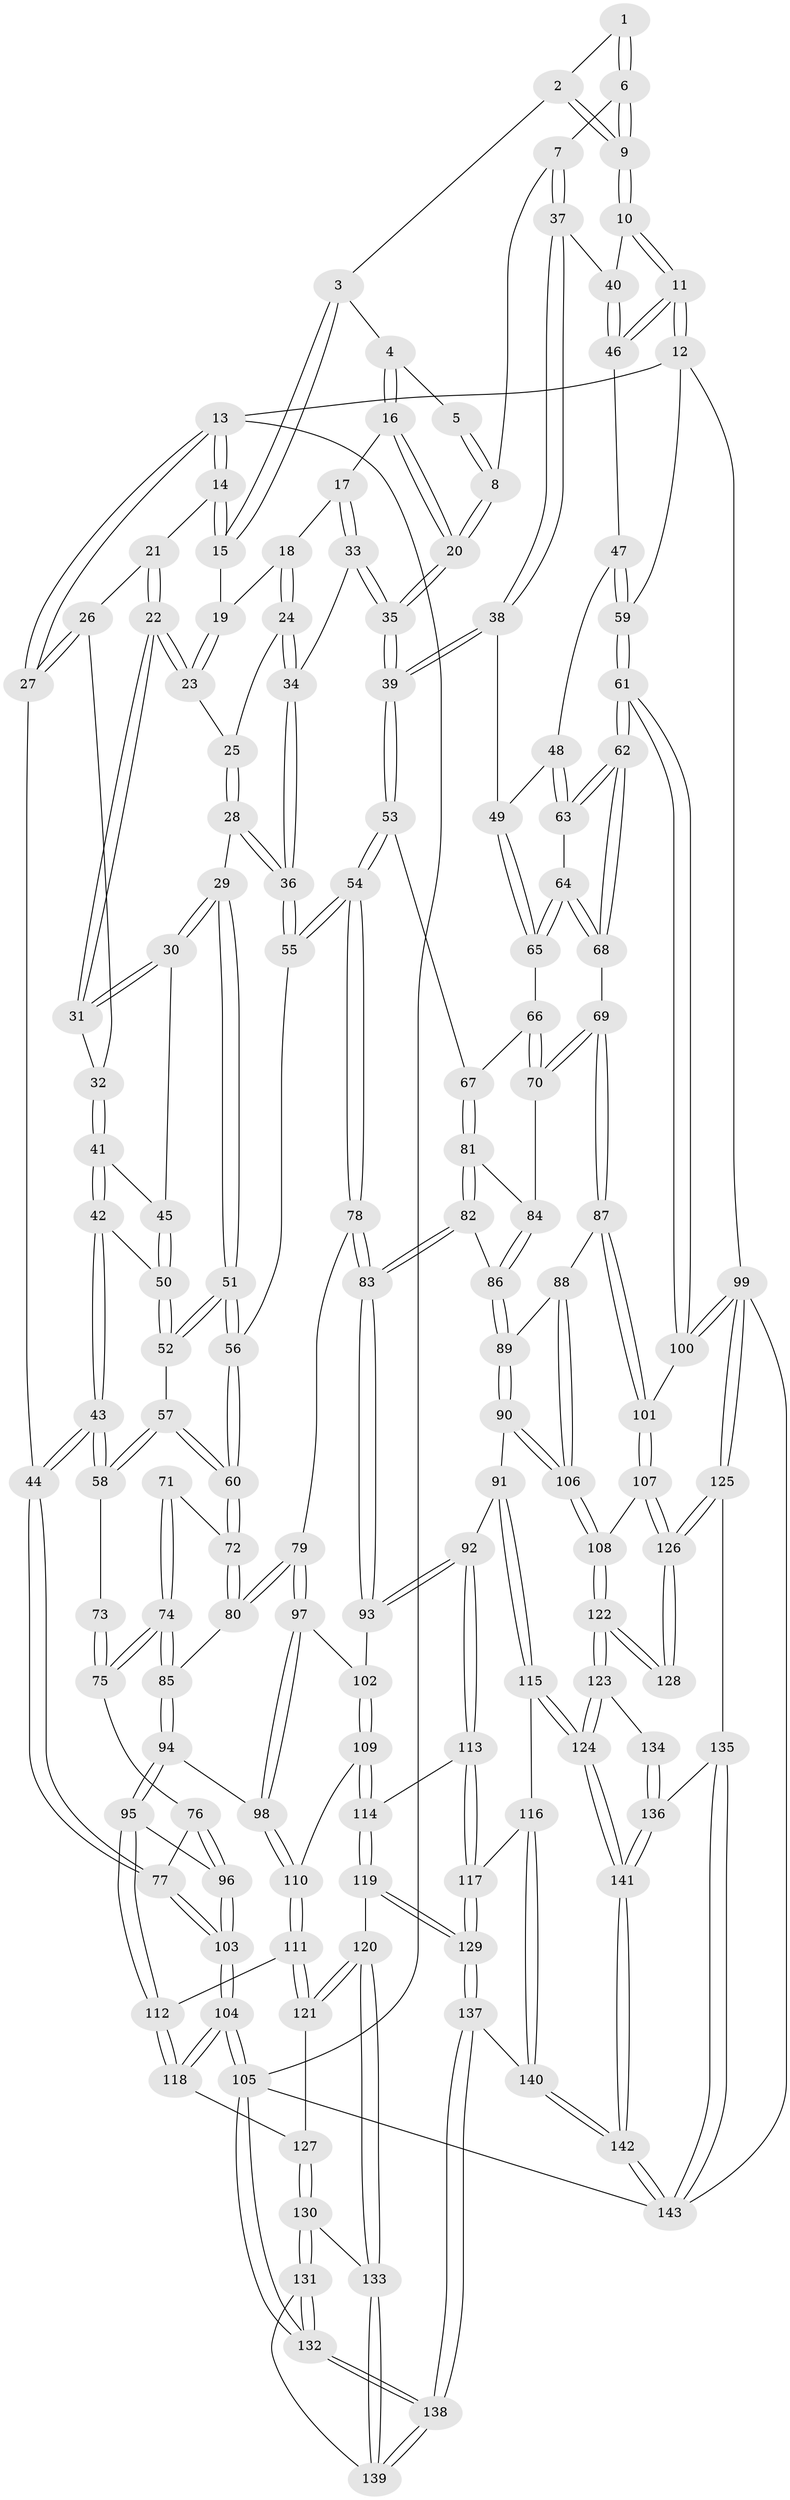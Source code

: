 // Generated by graph-tools (version 1.1) at 2025/51/03/09/25 03:51:10]
// undirected, 143 vertices, 354 edges
graph export_dot {
graph [start="1"]
  node [color=gray90,style=filled];
  1 [pos="+0.7403099890298808+0.02119204343854819"];
  2 [pos="+0.783964588845281+0"];
  3 [pos="+0.5319539102152095+0"];
  4 [pos="+0.5543534766270717+0"];
  5 [pos="+0.6676341735532363+0.005142610648118175"];
  6 [pos="+0.752170495910438+0.07833579452040972"];
  7 [pos="+0.7498988811261662+0.09576505536266781"];
  8 [pos="+0.6985149090425089+0.08830231275923192"];
  9 [pos="+1+0"];
  10 [pos="+1+0"];
  11 [pos="+1+0"];
  12 [pos="+1+0"];
  13 [pos="+0+0"];
  14 [pos="+0.06809072135667414+0"];
  15 [pos="+0.3712836704055256+0"];
  16 [pos="+0.571337056586405+0.07592549259009194"];
  17 [pos="+0.5098702725691273+0.10283544213011084"];
  18 [pos="+0.3906373195448687+0"];
  19 [pos="+0.37034574981129276+0"];
  20 [pos="+0.6049193090724211+0.11499450983127973"];
  21 [pos="+0.1277547233246838+0"];
  22 [pos="+0.1966731378338142+0.10511020103457837"];
  23 [pos="+0.2685870887012911+0.09489808898323766"];
  24 [pos="+0.38894786151991084+0.09147109827569135"];
  25 [pos="+0.2716124187904457+0.09744805829383583"];
  26 [pos="+0.08034563595893998+0.10869703945336828"];
  27 [pos="+0+0.2790004041392951"];
  28 [pos="+0.30561544584437644+0.16627727230247072"];
  29 [pos="+0.2516990813359628+0.2060599952872916"];
  30 [pos="+0.20404636861863565+0.17541034237669048"];
  31 [pos="+0.18896538629540835+0.14669678144300255"];
  32 [pos="+0.1224820340743928+0.16449834632565627"];
  33 [pos="+0.441156024483252+0.16106156438436067"];
  34 [pos="+0.4066579200446018+0.16230175334188002"];
  35 [pos="+0.6078206187939572+0.2683935212717722"];
  36 [pos="+0.39994449822566996+0.17029679714012338"];
  37 [pos="+0.7794558019040586+0.1303469360870804"];
  38 [pos="+0.6306459726950809+0.26701367644709034"];
  39 [pos="+0.6109757088864775+0.27576091016303106"];
  40 [pos="+0.7954106177974021+0.13571221989730953"];
  41 [pos="+0.09912717267620107+0.1995746583102786"];
  42 [pos="+0.09582389568716239+0.20275076818861362"];
  43 [pos="+0+0.3144244273018857"];
  44 [pos="+0+0.31971204297451145"];
  45 [pos="+0.172871342800838+0.21926587670898343"];
  46 [pos="+0.8656878431420982+0.20997111604327257"];
  47 [pos="+0.8671321576819311+0.21544676149072522"];
  48 [pos="+0.866485632840137+0.25889392486745216"];
  49 [pos="+0.8632322213196636+0.26180420274185867"];
  50 [pos="+0.16299559066728259+0.2553874076432965"];
  51 [pos="+0.2638315554103608+0.28182411309981376"];
  52 [pos="+0.16489585008924718+0.27738266658587546"];
  53 [pos="+0.6042391441886469+0.3061296711360242"];
  54 [pos="+0.4475368145434826+0.3813621121865547"];
  55 [pos="+0.3748544907505113+0.3372803057484717"];
  56 [pos="+0.31572797012892073+0.34242766042582007"];
  57 [pos="+0.13939389726763127+0.29999115471038074"];
  58 [pos="+0.084111259617205+0.34255322194195204"];
  59 [pos="+1+0.13313614755913544"];
  60 [pos="+0.2892048913710875+0.36817274305297454"];
  61 [pos="+1+0.42274956650389733"];
  62 [pos="+1+0.420831666234051"];
  63 [pos="+0.9601192381730205+0.31680599032340384"];
  64 [pos="+0.8684105380215933+0.403541682122251"];
  65 [pos="+0.8299064470511577+0.32506694366198713"];
  66 [pos="+0.7791831910665543+0.3667524339694279"];
  67 [pos="+0.6417276791980773+0.3533493275377564"];
  68 [pos="+0.89750546565757+0.49629619245218853"];
  69 [pos="+0.8717007779885962+0.5132921622204504"];
  70 [pos="+0.7985259058329255+0.46341090430302767"];
  71 [pos="+0.14402433056802044+0.3693314962578556"];
  72 [pos="+0.2594309697370145+0.39934524942546057"];
  73 [pos="+0.09199684794557562+0.34867932710392613"];
  74 [pos="+0.17510959041144586+0.5153007233236048"];
  75 [pos="+0.14585985400204635+0.5094828725686283"];
  76 [pos="+0.14085687583807577+0.5103543192479548"];
  77 [pos="+0+0.3801088571490058"];
  78 [pos="+0.45033357594001794+0.43106908579402164"];
  79 [pos="+0.3419724001708426+0.5517038483677922"];
  80 [pos="+0.2454605298036693+0.4644107743476468"];
  81 [pos="+0.6439474066681758+0.36635853752976383"];
  82 [pos="+0.6555653526832348+0.47793112619408784"];
  83 [pos="+0.554657646481061+0.5794671290986535"];
  84 [pos="+0.7931106464951649+0.46417733188603877"];
  85 [pos="+0.17532551259358534+0.5153638108857518"];
  86 [pos="+0.6885986753688346+0.49115204058266915"];
  87 [pos="+0.856696066824801+0.5552903579621673"];
  88 [pos="+0.8453914584476793+0.5625065869960231"];
  89 [pos="+0.7230195760982235+0.5473814249840523"];
  90 [pos="+0.6780736747200571+0.6986764416495588"];
  91 [pos="+0.6012519955244616+0.6808928155746227"];
  92 [pos="+0.5509032408743908+0.6520142880177612"];
  93 [pos="+0.5508007905240107+0.6517420810167421"];
  94 [pos="+0.2024169026731099+0.6366443957469691"];
  95 [pos="+0.005294527291154588+0.6754092872241098"];
  96 [pos="+0+0.6631586528963942"];
  97 [pos="+0.34220085322749283+0.5685434023211945"];
  98 [pos="+0.20560877388508425+0.6387452680440986"];
  99 [pos="+1+0.83362073034256"];
  100 [pos="+1+0.5753461395826458"];
  101 [pos="+0.927918072880122+0.6655806815867278"];
  102 [pos="+0.3654284106757243+0.5979404529060158"];
  103 [pos="+0+0.635749236093213"];
  104 [pos="+0+0.9326400120336037"];
  105 [pos="+0+1"];
  106 [pos="+0.7200285966262248+0.7207084377053945"];
  107 [pos="+0.8989437748874961+0.7545534934003585"];
  108 [pos="+0.7306351182939338+0.7356230064702522"];
  109 [pos="+0.32865853401337103+0.738430752890746"];
  110 [pos="+0.2191471482303711+0.6698413499679539"];
  111 [pos="+0.17568817585152524+0.7757427930964296"];
  112 [pos="+0.06893008013463205+0.7497524541297955"];
  113 [pos="+0.42317775221078185+0.7886495500622009"];
  114 [pos="+0.3528981554264697+0.7840003426853538"];
  115 [pos="+0.5716373123288905+0.8880947154430444"];
  116 [pos="+0.4903454484191638+0.8825262317997672"];
  117 [pos="+0.46294441745853343+0.8605468717807176"];
  118 [pos="+0.07742625995983612+0.8600123433373424"];
  119 [pos="+0.29792586199642407+0.8377163389450939"];
  120 [pos="+0.23359628737536434+0.8594154353887833"];
  121 [pos="+0.2090029122915345+0.8418507237443453"];
  122 [pos="+0.7240494438239741+0.8530100076583729"];
  123 [pos="+0.7024879067654308+0.9668859563595427"];
  124 [pos="+0.7000223505577062+0.9728278840000953"];
  125 [pos="+0.9640553413098165+0.8309513319974935"];
  126 [pos="+0.951543695670757+0.8257205904081315"];
  127 [pos="+0.08119303372410276+0.8632094372609703"];
  128 [pos="+0.9282124367068593+0.8416878745558279"];
  129 [pos="+0.36365557544441285+0.9686019631889213"];
  130 [pos="+0.09241797576937912+0.9346157962380719"];
  131 [pos="+0.08800754439695976+0.9451531381051983"];
  132 [pos="+0+1"];
  133 [pos="+0.2190339782026944+0.9147887593557809"];
  134 [pos="+0.913827272968032+0.8547877502933696"];
  135 [pos="+0.9476613306910718+0.9379472442215749"];
  136 [pos="+0.8251686912276209+1"];
  137 [pos="+0.3482683268949804+1"];
  138 [pos="+0.29290071980755245+1"];
  139 [pos="+0.23366093134850024+1"];
  140 [pos="+0.4471032967864379+1"];
  141 [pos="+0.7255429391212742+1"];
  142 [pos="+0.7225745596144794+1"];
  143 [pos="+1+1"];
  1 -- 2;
  1 -- 6;
  1 -- 6;
  2 -- 3;
  2 -- 9;
  2 -- 9;
  3 -- 4;
  3 -- 15;
  3 -- 15;
  4 -- 5;
  4 -- 16;
  4 -- 16;
  5 -- 8;
  5 -- 8;
  6 -- 7;
  6 -- 9;
  6 -- 9;
  7 -- 8;
  7 -- 37;
  7 -- 37;
  8 -- 20;
  8 -- 20;
  9 -- 10;
  9 -- 10;
  10 -- 11;
  10 -- 11;
  10 -- 40;
  11 -- 12;
  11 -- 12;
  11 -- 46;
  11 -- 46;
  12 -- 13;
  12 -- 59;
  12 -- 99;
  13 -- 14;
  13 -- 14;
  13 -- 27;
  13 -- 27;
  13 -- 105;
  14 -- 15;
  14 -- 15;
  14 -- 21;
  15 -- 19;
  16 -- 17;
  16 -- 20;
  16 -- 20;
  17 -- 18;
  17 -- 33;
  17 -- 33;
  18 -- 19;
  18 -- 24;
  18 -- 24;
  19 -- 23;
  19 -- 23;
  20 -- 35;
  20 -- 35;
  21 -- 22;
  21 -- 22;
  21 -- 26;
  22 -- 23;
  22 -- 23;
  22 -- 31;
  22 -- 31;
  23 -- 25;
  24 -- 25;
  24 -- 34;
  24 -- 34;
  25 -- 28;
  25 -- 28;
  26 -- 27;
  26 -- 27;
  26 -- 32;
  27 -- 44;
  28 -- 29;
  28 -- 36;
  28 -- 36;
  29 -- 30;
  29 -- 30;
  29 -- 51;
  29 -- 51;
  30 -- 31;
  30 -- 31;
  30 -- 45;
  31 -- 32;
  32 -- 41;
  32 -- 41;
  33 -- 34;
  33 -- 35;
  33 -- 35;
  34 -- 36;
  34 -- 36;
  35 -- 39;
  35 -- 39;
  36 -- 55;
  36 -- 55;
  37 -- 38;
  37 -- 38;
  37 -- 40;
  38 -- 39;
  38 -- 39;
  38 -- 49;
  39 -- 53;
  39 -- 53;
  40 -- 46;
  40 -- 46;
  41 -- 42;
  41 -- 42;
  41 -- 45;
  42 -- 43;
  42 -- 43;
  42 -- 50;
  43 -- 44;
  43 -- 44;
  43 -- 58;
  43 -- 58;
  44 -- 77;
  44 -- 77;
  45 -- 50;
  45 -- 50;
  46 -- 47;
  47 -- 48;
  47 -- 59;
  47 -- 59;
  48 -- 49;
  48 -- 63;
  48 -- 63;
  49 -- 65;
  49 -- 65;
  50 -- 52;
  50 -- 52;
  51 -- 52;
  51 -- 52;
  51 -- 56;
  51 -- 56;
  52 -- 57;
  53 -- 54;
  53 -- 54;
  53 -- 67;
  54 -- 55;
  54 -- 55;
  54 -- 78;
  54 -- 78;
  55 -- 56;
  56 -- 60;
  56 -- 60;
  57 -- 58;
  57 -- 58;
  57 -- 60;
  57 -- 60;
  58 -- 73;
  59 -- 61;
  59 -- 61;
  60 -- 72;
  60 -- 72;
  61 -- 62;
  61 -- 62;
  61 -- 100;
  61 -- 100;
  62 -- 63;
  62 -- 63;
  62 -- 68;
  62 -- 68;
  63 -- 64;
  64 -- 65;
  64 -- 65;
  64 -- 68;
  64 -- 68;
  65 -- 66;
  66 -- 67;
  66 -- 70;
  66 -- 70;
  67 -- 81;
  67 -- 81;
  68 -- 69;
  69 -- 70;
  69 -- 70;
  69 -- 87;
  69 -- 87;
  70 -- 84;
  71 -- 72;
  71 -- 74;
  71 -- 74;
  72 -- 80;
  72 -- 80;
  73 -- 75;
  73 -- 75;
  74 -- 75;
  74 -- 75;
  74 -- 85;
  74 -- 85;
  75 -- 76;
  76 -- 77;
  76 -- 96;
  76 -- 96;
  77 -- 103;
  77 -- 103;
  78 -- 79;
  78 -- 83;
  78 -- 83;
  79 -- 80;
  79 -- 80;
  79 -- 97;
  79 -- 97;
  80 -- 85;
  81 -- 82;
  81 -- 82;
  81 -- 84;
  82 -- 83;
  82 -- 83;
  82 -- 86;
  83 -- 93;
  83 -- 93;
  84 -- 86;
  84 -- 86;
  85 -- 94;
  85 -- 94;
  86 -- 89;
  86 -- 89;
  87 -- 88;
  87 -- 101;
  87 -- 101;
  88 -- 89;
  88 -- 106;
  88 -- 106;
  89 -- 90;
  89 -- 90;
  90 -- 91;
  90 -- 106;
  90 -- 106;
  91 -- 92;
  91 -- 115;
  91 -- 115;
  92 -- 93;
  92 -- 93;
  92 -- 113;
  92 -- 113;
  93 -- 102;
  94 -- 95;
  94 -- 95;
  94 -- 98;
  95 -- 96;
  95 -- 112;
  95 -- 112;
  96 -- 103;
  96 -- 103;
  97 -- 98;
  97 -- 98;
  97 -- 102;
  98 -- 110;
  98 -- 110;
  99 -- 100;
  99 -- 100;
  99 -- 125;
  99 -- 125;
  99 -- 143;
  100 -- 101;
  101 -- 107;
  101 -- 107;
  102 -- 109;
  102 -- 109;
  103 -- 104;
  103 -- 104;
  104 -- 105;
  104 -- 105;
  104 -- 118;
  104 -- 118;
  105 -- 132;
  105 -- 132;
  105 -- 143;
  106 -- 108;
  106 -- 108;
  107 -- 108;
  107 -- 126;
  107 -- 126;
  108 -- 122;
  108 -- 122;
  109 -- 110;
  109 -- 114;
  109 -- 114;
  110 -- 111;
  110 -- 111;
  111 -- 112;
  111 -- 121;
  111 -- 121;
  112 -- 118;
  112 -- 118;
  113 -- 114;
  113 -- 117;
  113 -- 117;
  114 -- 119;
  114 -- 119;
  115 -- 116;
  115 -- 124;
  115 -- 124;
  116 -- 117;
  116 -- 140;
  116 -- 140;
  117 -- 129;
  117 -- 129;
  118 -- 127;
  119 -- 120;
  119 -- 129;
  119 -- 129;
  120 -- 121;
  120 -- 121;
  120 -- 133;
  120 -- 133;
  121 -- 127;
  122 -- 123;
  122 -- 123;
  122 -- 128;
  122 -- 128;
  123 -- 124;
  123 -- 124;
  123 -- 134;
  124 -- 141;
  124 -- 141;
  125 -- 126;
  125 -- 126;
  125 -- 135;
  126 -- 128;
  126 -- 128;
  127 -- 130;
  127 -- 130;
  129 -- 137;
  129 -- 137;
  130 -- 131;
  130 -- 131;
  130 -- 133;
  131 -- 132;
  131 -- 132;
  131 -- 139;
  132 -- 138;
  132 -- 138;
  133 -- 139;
  133 -- 139;
  134 -- 136;
  134 -- 136;
  135 -- 136;
  135 -- 143;
  135 -- 143;
  136 -- 141;
  136 -- 141;
  137 -- 138;
  137 -- 138;
  137 -- 140;
  138 -- 139;
  138 -- 139;
  140 -- 142;
  140 -- 142;
  141 -- 142;
  141 -- 142;
  142 -- 143;
  142 -- 143;
}

